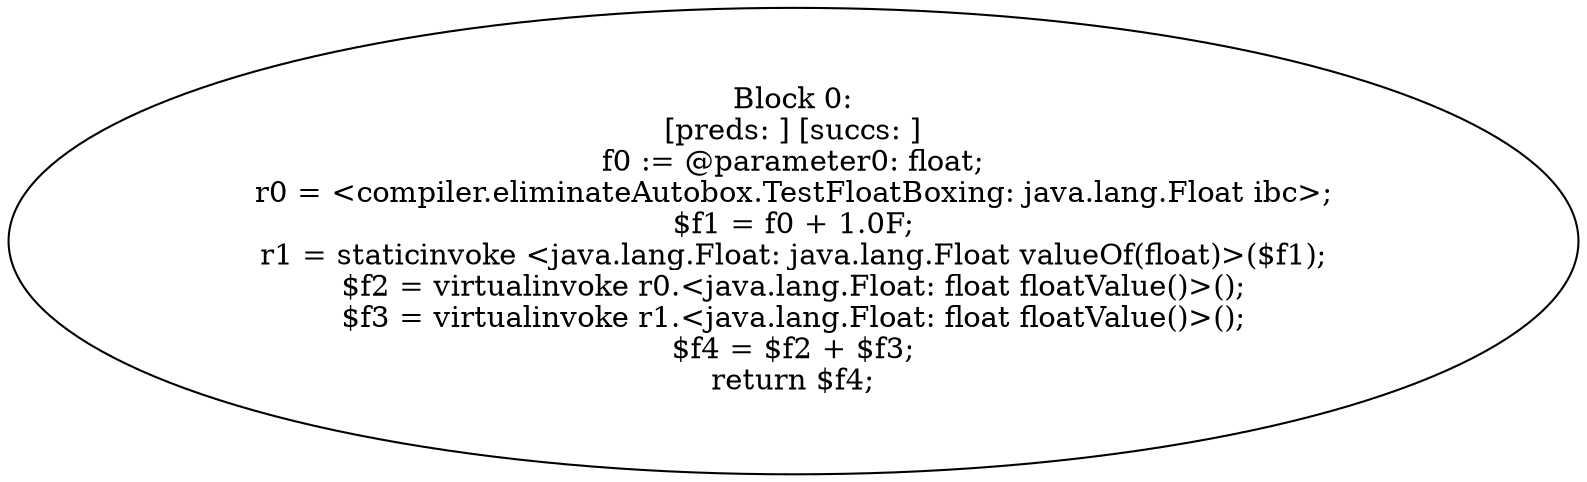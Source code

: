 digraph "unitGraph" {
    "Block 0:
[preds: ] [succs: ]
f0 := @parameter0: float;
r0 = <compiler.eliminateAutobox.TestFloatBoxing: java.lang.Float ibc>;
$f1 = f0 + 1.0F;
r1 = staticinvoke <java.lang.Float: java.lang.Float valueOf(float)>($f1);
$f2 = virtualinvoke r0.<java.lang.Float: float floatValue()>();
$f3 = virtualinvoke r1.<java.lang.Float: float floatValue()>();
$f4 = $f2 + $f3;
return $f4;
"
}
